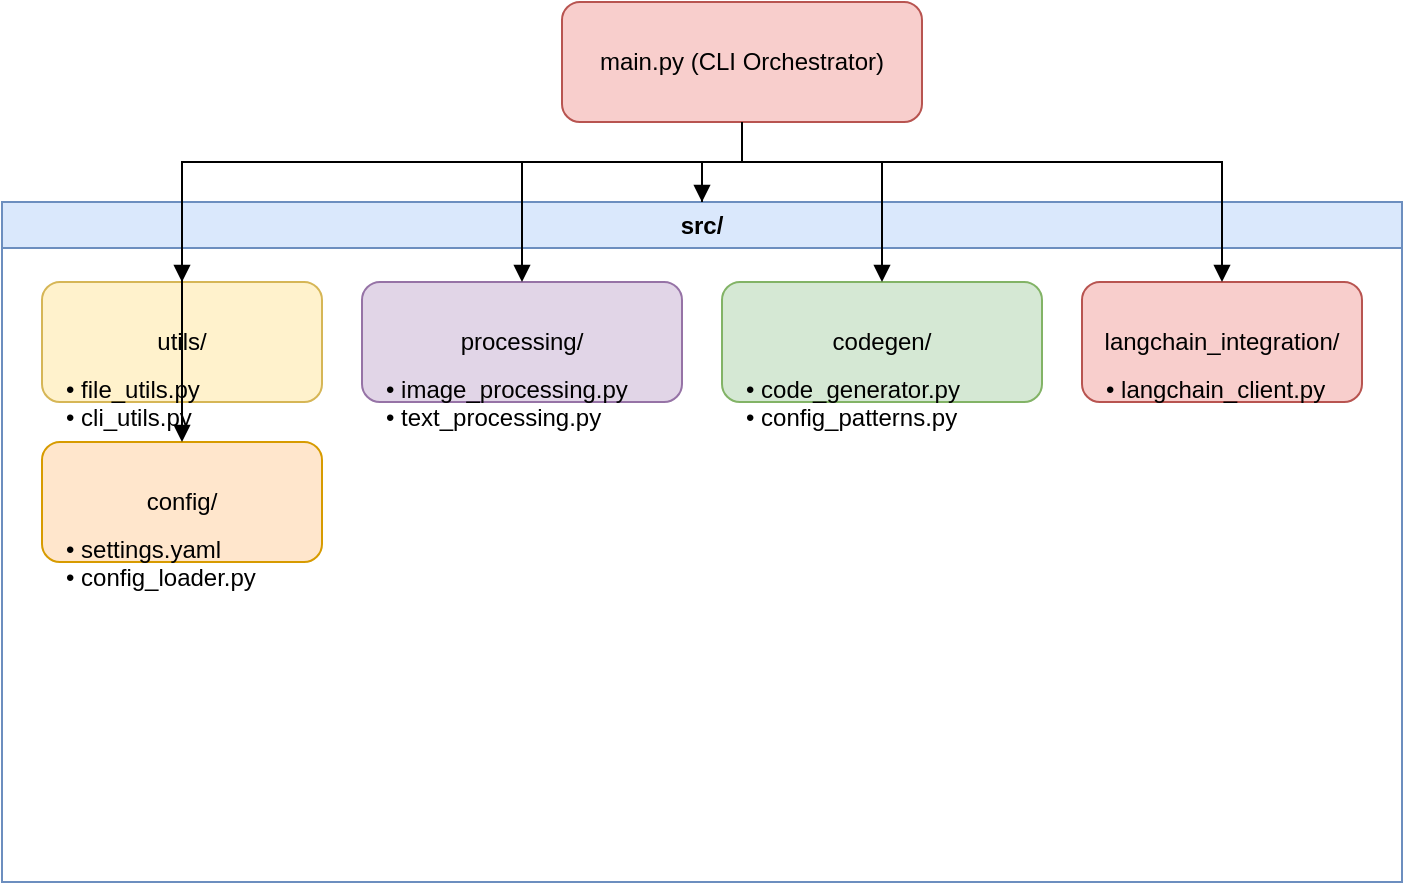 <mxfile version="27.0.9">
  <diagram name="SageScript Architecture" id="cWx_ews5oz7RWVx2IVs1">
    <mxGraphModel dx="837" dy="501" grid="1" gridSize="10" guides="1" tooltips="1" connect="1" arrows="1" fold="1" page="1" pageScale="1" pageWidth="850" pageHeight="1100" math="0" shadow="0">
      <root>
        <mxCell id="0" />
        <mxCell id="1" parent="0" />
        <mxCell id="q1I-p0KtZNFjZsy3f3up-1" value="main.py (CLI Orchestrator)" style="rounded=1;whiteSpace=wrap;html=1;fillColor=#f8cecc;strokeColor=#b85450;" vertex="1" parent="1">
          <mxGeometry x="320" y="40" width="180" height="60" as="geometry" />
        </mxCell>
        <mxCell id="q1I-p0KtZNFjZsy3f3up-2" value="src/" style="swimlane;whiteSpace=wrap;html=1;fillColor=#dae8fc;strokeColor=#6c8ebf;" vertex="1" parent="1">
          <mxGeometry x="40" y="140" width="700" height="340" as="geometry" />
        </mxCell>
        <mxCell id="q1I-p0KtZNFjZsy3f3up-3" value="utils/" style="rounded=1;whiteSpace=wrap;html=1;fillColor=#fff2cc;strokeColor=#d6b656;" vertex="1" parent="q1I-p0KtZNFjZsy3f3up-2">
          <mxGeometry x="20" y="40" width="140" height="60" as="geometry" />
        </mxCell>
        <mxCell id="q1I-p0KtZNFjZsy3f3up-4" value="• file_utils.py&#xa;• cli_utils.py" style="text;html=1;strokeColor=none;fillColor=none;" vertex="1" parent="q1I-p0KtZNFjZsy3f3up-3">
          <mxGeometry x="10" y="40" width="120" height="40" as="geometry" />
        </mxCell>
        <mxCell id="q1I-p0KtZNFjZsy3f3up-5" value="processing/" style="rounded=1;whiteSpace=wrap;html=1;fillColor=#e1d5e7;strokeColor=#9673a6;" vertex="1" parent="q1I-p0KtZNFjZsy3f3up-2">
          <mxGeometry x="180" y="40" width="160" height="60" as="geometry" />
        </mxCell>
        <mxCell id="q1I-p0KtZNFjZsy3f3up-6" value="• image_processing.py&#xa;• text_processing.py" style="text;html=1;strokeColor=none;fillColor=none;" vertex="1" parent="q1I-p0KtZNFjZsy3f3up-5">
          <mxGeometry x="10" y="40" width="140" height="40" as="geometry" />
        </mxCell>
        <mxCell id="q1I-p0KtZNFjZsy3f3up-7" value="codegen/" style="rounded=1;whiteSpace=wrap;html=1;fillColor=#d5e8d4;strokeColor=#82b366;" vertex="1" parent="q1I-p0KtZNFjZsy3f3up-2">
          <mxGeometry x="360" y="40" width="160" height="60" as="geometry" />
        </mxCell>
        <mxCell id="q1I-p0KtZNFjZsy3f3up-8" value="• code_generator.py&#xa;• config_patterns.py" style="text;html=1;strokeColor=none;fillColor=none;" vertex="1" parent="q1I-p0KtZNFjZsy3f3up-7">
          <mxGeometry x="10" y="40" width="140" height="40" as="geometry" />
        </mxCell>
        <mxCell id="q1I-p0KtZNFjZsy3f3up-9" value="langchain_integration/" style="rounded=1;whiteSpace=wrap;html=1;fillColor=#f8cecc;strokeColor=#b85450;" vertex="1" parent="q1I-p0KtZNFjZsy3f3up-2">
          <mxGeometry x="540" y="40" width="140" height="60" as="geometry" />
        </mxCell>
        <mxCell id="q1I-p0KtZNFjZsy3f3up-10" value="• langchain_client.py" style="text;html=1;strokeColor=none;fillColor=none;" vertex="1" parent="q1I-p0KtZNFjZsy3f3up-9">
          <mxGeometry x="10" y="40" width="120" height="20" as="geometry" />
        </mxCell>
        <mxCell id="q1I-p0KtZNFjZsy3f3up-11" value="config/" style="rounded=1;whiteSpace=wrap;html=1;fillColor=#ffe6cc;strokeColor=#d79b00;" vertex="1" parent="q1I-p0KtZNFjZsy3f3up-2">
          <mxGeometry x="20" y="120" width="140" height="60" as="geometry" />
        </mxCell>
        <mxCell id="q1I-p0KtZNFjZsy3f3up-12" value="• settings.yaml&#xa;• config_loader.py" style="text;html=1;strokeColor=none;fillColor=none;" vertex="1" parent="q1I-p0KtZNFjZsy3f3up-11">
          <mxGeometry x="10" y="40" width="120" height="40" as="geometry" />
        </mxCell>
        <mxCell id="q1I-p0KtZNFjZsy3f3up-13" style="edgeStyle=orthogonalEdgeStyle;rounded=0;orthogonalLoop=1;jettySize=auto;html=1;endArrow=block;endFill=1;" edge="1" parent="q1I-p0KtZNFjZsy3f3up-2" source="q1I-p0KtZNFjZsy3f3up-2" target="q1I-p0KtZNFjZsy3f3up-3">
          <mxGeometry relative="1" as="geometry" />
        </mxCell>
        <mxCell id="q1I-p0KtZNFjZsy3f3up-14" style="edgeStyle=orthogonalEdgeStyle;rounded=0;orthogonalLoop=1;jettySize=auto;html=1;endArrow=block;endFill=1;" edge="1" parent="q1I-p0KtZNFjZsy3f3up-2" source="q1I-p0KtZNFjZsy3f3up-2" target="q1I-p0KtZNFjZsy3f3up-5">
          <mxGeometry relative="1" as="geometry" />
        </mxCell>
        <mxCell id="q1I-p0KtZNFjZsy3f3up-15" style="edgeStyle=orthogonalEdgeStyle;rounded=0;orthogonalLoop=1;jettySize=auto;html=1;endArrow=block;endFill=1;" edge="1" parent="q1I-p0KtZNFjZsy3f3up-2" source="q1I-p0KtZNFjZsy3f3up-2" target="q1I-p0KtZNFjZsy3f3up-7">
          <mxGeometry relative="1" as="geometry" />
        </mxCell>
        <mxCell id="q1I-p0KtZNFjZsy3f3up-16" style="edgeStyle=orthogonalEdgeStyle;rounded=0;orthogonalLoop=1;jettySize=auto;html=1;endArrow=block;endFill=1;" edge="1" parent="q1I-p0KtZNFjZsy3f3up-2" source="q1I-p0KtZNFjZsy3f3up-2" target="q1I-p0KtZNFjZsy3f3up-9">
          <mxGeometry relative="1" as="geometry" />
        </mxCell>
        <mxCell id="q1I-p0KtZNFjZsy3f3up-17" style="edgeStyle=orthogonalEdgeStyle;rounded=0;orthogonalLoop=1;jettySize=auto;html=1;endArrow=block;endFill=1;" edge="1" parent="q1I-p0KtZNFjZsy3f3up-2" source="q1I-p0KtZNFjZsy3f3up-2" target="q1I-p0KtZNFjZsy3f3up-11">
          <mxGeometry relative="1" as="geometry" />
        </mxCell>
        <mxCell id="q1I-p0KtZNFjZsy3f3up-18" style="edgeStyle=orthogonalEdgeStyle;rounded=0;orthogonalLoop=1;jettySize=auto;html=1;endArrow=block;endFill=1;" edge="1" parent="1" source="q1I-p0KtZNFjZsy3f3up-1" target="q1I-p0KtZNFjZsy3f3up-2">
          <mxGeometry relative="1" as="geometry" />
        </mxCell>
      </root>
    </mxGraphModel>
  </diagram>
</mxfile>

